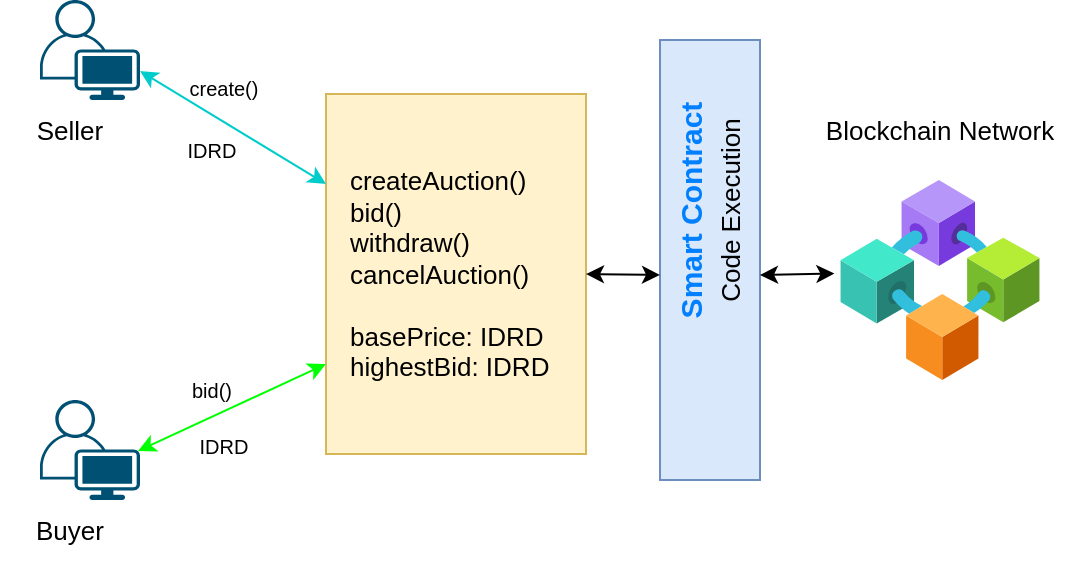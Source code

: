 <mxfile version="20.8.3" type="github">
  <diagram id="-4toW2RNmc1USjAJMxSq" name="Page-1">
    <mxGraphModel dx="1050" dy="623" grid="1" gridSize="10" guides="1" tooltips="1" connect="1" arrows="1" fold="1" page="1" pageScale="1" pageWidth="850" pageHeight="1100" math="0" shadow="0">
      <root>
        <mxCell id="0" />
        <mxCell id="1" parent="0" />
        <mxCell id="TrK0giv81t1PPJtYDJ1d-1" value="" style="points=[[0.35,0,0],[0.98,0.51,0],[1,0.71,0],[0.67,1,0],[0,0.795,0],[0,0.65,0]];verticalLabelPosition=bottom;sketch=0;html=1;verticalAlign=top;aspect=fixed;align=center;pointerEvents=1;shape=mxgraph.cisco19.user;fillColor=#005073;strokeColor=none;" vertex="1" parent="1">
          <mxGeometry x="230" y="120" width="50" height="50" as="geometry" />
        </mxCell>
        <mxCell id="TrK0giv81t1PPJtYDJ1d-2" value="" style="points=[[0.35,0,0],[0.98,0.51,0],[1,0.71,0],[0.67,1,0],[0,0.795,0],[0,0.65,0]];verticalLabelPosition=bottom;sketch=0;html=1;verticalAlign=top;aspect=fixed;align=center;pointerEvents=1;shape=mxgraph.cisco19.user;fillColor=#005073;strokeColor=none;" vertex="1" parent="1">
          <mxGeometry x="230" y="320" width="50" height="50" as="geometry" />
        </mxCell>
        <mxCell id="TrK0giv81t1PPJtYDJ1d-3" value="" style="aspect=fixed;html=1;points=[];align=center;image;fontSize=12;image=img/lib/azure2/blockchain/Consortium.svg;" vertex="1" parent="1">
          <mxGeometry x="630" y="210" width="100" height="100" as="geometry" />
        </mxCell>
        <mxCell id="TrK0giv81t1PPJtYDJ1d-5" value="" style="rounded=0;whiteSpace=wrap;html=1;fillColor=#dae8fc;strokeColor=#6c8ebf;" vertex="1" parent="1">
          <mxGeometry x="540" y="140" width="50" height="220" as="geometry" />
        </mxCell>
        <mxCell id="TrK0giv81t1PPJtYDJ1d-4" value="" style="shape=image;html=1;verticalAlign=top;verticalLabelPosition=bottom;labelBackgroundColor=#ffffff;imageAspect=0;aspect=fixed;image=https://cdn1.iconfinder.com/data/icons/cryptocurrency-blockchain-fintech-free/32/Cryptocurrency_digital_contract-128.png" vertex="1" parent="1">
          <mxGeometry x="546" y="300" width="38" height="38" as="geometry" />
        </mxCell>
        <mxCell id="TrK0giv81t1PPJtYDJ1d-6" value="Code Execution" style="text;html=1;strokeColor=none;fillColor=none;align=center;verticalAlign=middle;whiteSpace=wrap;rounded=0;rotation=-90;fontSize=13;" vertex="1" parent="1">
          <mxGeometry x="510" y="210" width="130" height="30" as="geometry" />
        </mxCell>
        <mxCell id="TrK0giv81t1PPJtYDJ1d-7" value="Smart Contract" style="text;html=1;strokeColor=none;fillColor=none;align=center;verticalAlign=middle;whiteSpace=wrap;rounded=0;rotation=-90;fontStyle=1;fontColor=#007FFF;fontSize=15;" vertex="1" parent="1">
          <mxGeometry x="490" y="210" width="130" height="30" as="geometry" />
        </mxCell>
        <mxCell id="TrK0giv81t1PPJtYDJ1d-9" value="Blockchain Network" style="text;html=1;strokeColor=none;fillColor=none;align=center;verticalAlign=middle;whiteSpace=wrap;rounded=0;rotation=0;fontSize=13;" vertex="1" parent="1">
          <mxGeometry x="615" y="170" width="130" height="30" as="geometry" />
        </mxCell>
        <mxCell id="TrK0giv81t1PPJtYDJ1d-10" value="" style="endArrow=classic;startArrow=classic;html=1;rounded=0;fontSize=13;fontColor=#007FFF;entryX=-0.028;entryY=0.468;entryDx=0;entryDy=0;entryPerimeter=0;exitX=0.25;exitY=1;exitDx=0;exitDy=0;" edge="1" parent="1" source="TrK0giv81t1PPJtYDJ1d-6" target="TrK0giv81t1PPJtYDJ1d-3">
          <mxGeometry width="50" height="50" relative="1" as="geometry">
            <mxPoint x="400" y="340" as="sourcePoint" />
            <mxPoint x="450" y="290" as="targetPoint" />
          </mxGeometry>
        </mxCell>
        <mxCell id="TrK0giv81t1PPJtYDJ1d-11" value="Seller" style="text;html=1;strokeColor=none;fillColor=none;align=center;verticalAlign=middle;whiteSpace=wrap;rounded=0;rotation=0;fontSize=13;" vertex="1" parent="1">
          <mxGeometry x="210" y="170" width="70" height="30" as="geometry" />
        </mxCell>
        <mxCell id="TrK0giv81t1PPJtYDJ1d-12" value="Buyer" style="text;html=1;strokeColor=none;fillColor=none;align=center;verticalAlign=middle;whiteSpace=wrap;rounded=0;rotation=0;fontSize=13;" vertex="1" parent="1">
          <mxGeometry x="210" y="370" width="70" height="30" as="geometry" />
        </mxCell>
        <mxCell id="TrK0giv81t1PPJtYDJ1d-13" value="createAuction()&lt;br&gt;bid()&lt;br&gt;withdraw()&lt;br&gt;cancelAuction()&lt;br&gt;&lt;br&gt;basePrice: IDRD&lt;br&gt;highestBid: IDRD" style="rounded=0;whiteSpace=wrap;html=1;fontSize=13;fillColor=#fff2cc;strokeColor=#d6b656;align=left;spacingLeft=8;spacing=4;spacingTop=0;" vertex="1" parent="1">
          <mxGeometry x="373" y="167" width="130" height="180" as="geometry" />
        </mxCell>
        <mxCell id="TrK0giv81t1PPJtYDJ1d-14" value="" style="endArrow=classic;startArrow=classic;html=1;rounded=0;fontSize=13;fontColor=#007FFF;entryX=0.25;entryY=0;entryDx=0;entryDy=0;exitX=1;exitY=0.5;exitDx=0;exitDy=0;" edge="1" parent="1" source="TrK0giv81t1PPJtYDJ1d-13" target="TrK0giv81t1PPJtYDJ1d-7">
          <mxGeometry width="50" height="50" relative="1" as="geometry">
            <mxPoint x="600" y="267.5" as="sourcePoint" />
            <mxPoint x="637.2" y="266.8" as="targetPoint" />
          </mxGeometry>
        </mxCell>
        <mxCell id="TrK0giv81t1PPJtYDJ1d-15" value="" style="endArrow=classic;startArrow=classic;html=1;rounded=0;fontSize=13;fontColor=#007FFF;exitX=1;exitY=0.71;exitDx=0;exitDy=0;exitPerimeter=0;entryX=0;entryY=0.25;entryDx=0;entryDy=0;strokeColor=#00CCCC;" edge="1" parent="1" source="TrK0giv81t1PPJtYDJ1d-1" target="TrK0giv81t1PPJtYDJ1d-13">
          <mxGeometry width="50" height="50" relative="1" as="geometry">
            <mxPoint x="400" y="290" as="sourcePoint" />
            <mxPoint x="450" y="240" as="targetPoint" />
          </mxGeometry>
        </mxCell>
        <mxCell id="TrK0giv81t1PPJtYDJ1d-16" value="" style="endArrow=classic;startArrow=classic;html=1;rounded=0;strokeColor=#00FF00;fontSize=13;fontColor=#007FFF;exitX=0.98;exitY=0.51;exitDx=0;exitDy=0;exitPerimeter=0;entryX=0;entryY=0.75;entryDx=0;entryDy=0;" edge="1" parent="1" source="TrK0giv81t1PPJtYDJ1d-2" target="TrK0giv81t1PPJtYDJ1d-13">
          <mxGeometry width="50" height="50" relative="1" as="geometry">
            <mxPoint x="400" y="290" as="sourcePoint" />
            <mxPoint x="450" y="240" as="targetPoint" />
          </mxGeometry>
        </mxCell>
        <mxCell id="TrK0giv81t1PPJtYDJ1d-17" value="IDRD" style="text;html=1;strokeColor=none;fillColor=none;align=center;verticalAlign=middle;whiteSpace=wrap;rounded=0;rotation=0;fontSize=10;" vertex="1" parent="1">
          <mxGeometry x="291" y="180" width="50" height="30" as="geometry" />
        </mxCell>
        <mxCell id="TrK0giv81t1PPJtYDJ1d-18" value="IDRD" style="text;html=1;strokeColor=none;fillColor=none;align=center;verticalAlign=middle;whiteSpace=wrap;rounded=0;rotation=0;fontSize=10;" vertex="1" parent="1">
          <mxGeometry x="297" y="328" width="50" height="30" as="geometry" />
        </mxCell>
        <mxCell id="TrK0giv81t1PPJtYDJ1d-19" value="create()" style="text;html=1;strokeColor=none;fillColor=none;align=center;verticalAlign=middle;whiteSpace=wrap;rounded=0;rotation=0;fontSize=10;" vertex="1" parent="1">
          <mxGeometry x="297" y="149" width="50" height="30" as="geometry" />
        </mxCell>
        <mxCell id="TrK0giv81t1PPJtYDJ1d-20" value="bid()" style="text;html=1;strokeColor=none;fillColor=none;align=center;verticalAlign=middle;whiteSpace=wrap;rounded=0;rotation=0;fontSize=10;" vertex="1" parent="1">
          <mxGeometry x="291" y="300" width="50" height="30" as="geometry" />
        </mxCell>
      </root>
    </mxGraphModel>
  </diagram>
</mxfile>
